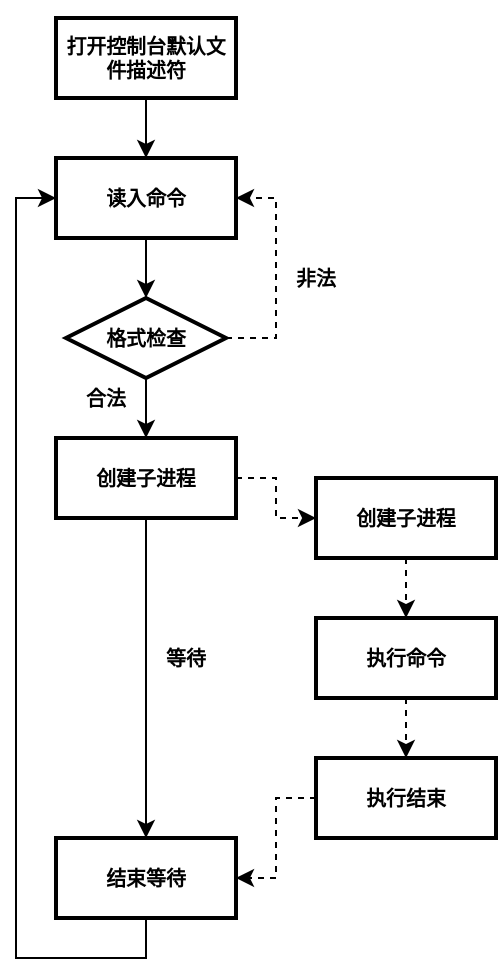 <mxfile>
    <diagram id="Q8bE2DRa6WHLDUZJNonF" name="Page-1">
        <mxGraphModel dx="494" dy="643" grid="1" gridSize="10" guides="1" tooltips="1" connect="1" arrows="1" fold="1" page="1" pageScale="1" pageWidth="850" pageHeight="1100" math="0" shadow="0">
            <root>
                <mxCell id="0"/>
                <mxCell id="1" parent="0"/>
                <mxCell id="6" style="edgeStyle=orthogonalEdgeStyle;rounded=0;orthogonalLoop=1;jettySize=auto;html=1;exitX=0.5;exitY=1;exitDx=0;exitDy=0;entryX=0.5;entryY=0;entryDx=0;entryDy=0;fontFamily=Helvetica;" edge="1" parent="1" source="2" target="3">
                    <mxGeometry relative="1" as="geometry"/>
                </mxCell>
                <mxCell id="2" value="&lt;h5&gt;&lt;font&gt;打开控制台默认文件描述符&lt;/font&gt;&lt;/h5&gt;" style="rounded=0;whiteSpace=wrap;html=1;fontFamily=Helvetica;strokeWidth=2;fontStyle=0;spacingLeft=4;spacingRight=4;spacing=2;" vertex="1" parent="1">
                    <mxGeometry x="230" y="140" width="90" height="40" as="geometry"/>
                </mxCell>
                <mxCell id="7" style="edgeStyle=orthogonalEdgeStyle;rounded=0;orthogonalLoop=1;jettySize=auto;html=1;exitX=0.5;exitY=1;exitDx=0;exitDy=0;entryX=0.5;entryY=0;entryDx=0;entryDy=0;fontFamily=Helvetica;" edge="1" parent="1" source="3" target="4">
                    <mxGeometry relative="1" as="geometry"/>
                </mxCell>
                <mxCell id="3" value="&lt;h5&gt;读入命令&lt;/h5&gt;" style="rounded=0;whiteSpace=wrap;html=1;fontFamily=Helvetica;strokeWidth=2;fontStyle=0;spacingLeft=4;spacingRight=4;spacing=2;" vertex="1" parent="1">
                    <mxGeometry x="230" y="210" width="90" height="40" as="geometry"/>
                </mxCell>
                <mxCell id="9" style="edgeStyle=orthogonalEdgeStyle;rounded=0;orthogonalLoop=1;jettySize=auto;html=1;exitX=0.5;exitY=1;exitDx=0;exitDy=0;entryX=0.5;entryY=0;entryDx=0;entryDy=0;fontFamily=Helvetica;" edge="1" parent="1" source="4" target="8">
                    <mxGeometry relative="1" as="geometry"/>
                </mxCell>
                <mxCell id="18" style="edgeStyle=orthogonalEdgeStyle;rounded=0;orthogonalLoop=1;jettySize=auto;html=1;exitX=1;exitY=0.5;exitDx=0;exitDy=0;entryX=1;entryY=0.5;entryDx=0;entryDy=0;dashed=1;fontFamily=Helvetica;" edge="1" parent="1" source="4" target="3">
                    <mxGeometry relative="1" as="geometry">
                        <Array as="points">
                            <mxPoint x="340" y="300"/>
                            <mxPoint x="340" y="230"/>
                        </Array>
                    </mxGeometry>
                </mxCell>
                <mxCell id="4" value="&lt;h5&gt;格式检查&lt;/h5&gt;" style="rhombus;whiteSpace=wrap;html=1;fontFamily=Helvetica;strokeWidth=2;" vertex="1" parent="1">
                    <mxGeometry x="235" y="280" width="80" height="40" as="geometry"/>
                </mxCell>
                <mxCell id="13" style="edgeStyle=orthogonalEdgeStyle;rounded=0;orthogonalLoop=1;jettySize=auto;html=1;exitX=1;exitY=0.5;exitDx=0;exitDy=0;entryX=0;entryY=0.5;entryDx=0;entryDy=0;fontFamily=Helvetica;dashed=1;" edge="1" parent="1" source="8" target="12">
                    <mxGeometry relative="1" as="geometry"/>
                </mxCell>
                <mxCell id="14" style="edgeStyle=orthogonalEdgeStyle;rounded=0;orthogonalLoop=1;jettySize=auto;html=1;exitX=0.5;exitY=1;exitDx=0;exitDy=0;fontFamily=Helvetica;entryX=0.5;entryY=0;entryDx=0;entryDy=0;" edge="1" parent="1" source="8" target="20">
                    <mxGeometry relative="1" as="geometry">
                        <mxPoint x="275" y="540" as="targetPoint"/>
                    </mxGeometry>
                </mxCell>
                <mxCell id="8" value="&lt;h5&gt;创建子进程&lt;/h5&gt;" style="rounded=0;whiteSpace=wrap;html=1;fontFamily=Helvetica;strokeWidth=2;fontStyle=0;spacingLeft=4;spacingRight=4;spacing=2;" vertex="1" parent="1">
                    <mxGeometry x="230" y="350" width="90" height="40" as="geometry"/>
                </mxCell>
                <mxCell id="10" value="&lt;h5&gt;合法&lt;/h5&gt;" style="text;html=1;strokeColor=none;fillColor=none;align=center;verticalAlign=middle;whiteSpace=wrap;rounded=0;fontFamily=Helvetica;" vertex="1" parent="1">
                    <mxGeometry x="235" y="320" width="40" height="20" as="geometry"/>
                </mxCell>
                <mxCell id="16" style="edgeStyle=orthogonalEdgeStyle;rounded=0;orthogonalLoop=1;jettySize=auto;html=1;exitX=0.5;exitY=1;exitDx=0;exitDy=0;entryX=0.5;entryY=0;entryDx=0;entryDy=0;dashed=1;fontFamily=Helvetica;" edge="1" parent="1" source="12" target="15">
                    <mxGeometry relative="1" as="geometry"/>
                </mxCell>
                <mxCell id="12" value="&lt;h5&gt;创建子进程&lt;/h5&gt;" style="rounded=0;whiteSpace=wrap;html=1;fontFamily=Helvetica;strokeWidth=2;fontStyle=0;spacingLeft=4;spacingRight=4;spacing=2;" vertex="1" parent="1">
                    <mxGeometry x="360" y="370" width="90" height="40" as="geometry"/>
                </mxCell>
                <mxCell id="24" style="edgeStyle=orthogonalEdgeStyle;rounded=0;orthogonalLoop=1;jettySize=auto;html=1;exitX=0.5;exitY=1;exitDx=0;exitDy=0;entryX=0.5;entryY=0;entryDx=0;entryDy=0;dashed=1;fontFamily=Helvetica;" edge="1" parent="1" source="15" target="23">
                    <mxGeometry relative="1" as="geometry"/>
                </mxCell>
                <mxCell id="15" value="&lt;h5&gt;执行命令&lt;/h5&gt;" style="rounded=0;whiteSpace=wrap;html=1;fontFamily=Helvetica;strokeWidth=2;fontStyle=0;spacingLeft=4;spacingRight=4;spacing=2;" vertex="1" parent="1">
                    <mxGeometry x="360" y="440" width="90" height="40" as="geometry"/>
                </mxCell>
                <mxCell id="19" value="&lt;h5&gt;非法&lt;/h5&gt;" style="text;html=1;strokeColor=none;fillColor=none;align=center;verticalAlign=middle;whiteSpace=wrap;rounded=0;fontFamily=Helvetica;" vertex="1" parent="1">
                    <mxGeometry x="340" y="260" width="40" height="20" as="geometry"/>
                </mxCell>
                <mxCell id="28" style="edgeStyle=orthogonalEdgeStyle;rounded=0;orthogonalLoop=1;jettySize=auto;html=1;exitX=0.5;exitY=1;exitDx=0;exitDy=0;entryX=0;entryY=0.5;entryDx=0;entryDy=0;fontFamily=Helvetica;" edge="1" parent="1" source="20" target="3">
                    <mxGeometry relative="1" as="geometry"/>
                </mxCell>
                <mxCell id="20" value="&lt;h5&gt;结束等待&lt;/h5&gt;" style="rounded=0;whiteSpace=wrap;html=1;fontFamily=Helvetica;strokeWidth=2;fontStyle=0;spacingLeft=4;spacingRight=4;spacing=2;" vertex="1" parent="1">
                    <mxGeometry x="230" y="550" width="90" height="40" as="geometry"/>
                </mxCell>
                <mxCell id="26" style="edgeStyle=orthogonalEdgeStyle;rounded=0;orthogonalLoop=1;jettySize=auto;html=1;exitX=0;exitY=0.5;exitDx=0;exitDy=0;entryX=1;entryY=0.5;entryDx=0;entryDy=0;dashed=1;fontFamily=Helvetica;" edge="1" parent="1" source="23" target="20">
                    <mxGeometry relative="1" as="geometry"/>
                </mxCell>
                <mxCell id="23" value="&lt;h5&gt;执行结束&lt;/h5&gt;" style="rounded=0;whiteSpace=wrap;html=1;fontFamily=Helvetica;strokeWidth=2;fontStyle=0;spacingLeft=4;spacingRight=4;spacing=2;" vertex="1" parent="1">
                    <mxGeometry x="360" y="510" width="90" height="40" as="geometry"/>
                </mxCell>
                <mxCell id="27" value="&lt;h5&gt;等待&lt;/h5&gt;" style="text;html=1;strokeColor=none;fillColor=none;align=center;verticalAlign=middle;whiteSpace=wrap;rounded=0;fontFamily=Helvetica;" vertex="1" parent="1">
                    <mxGeometry x="275" y="450" width="40" height="20" as="geometry"/>
                </mxCell>
            </root>
        </mxGraphModel>
    </diagram>
</mxfile>